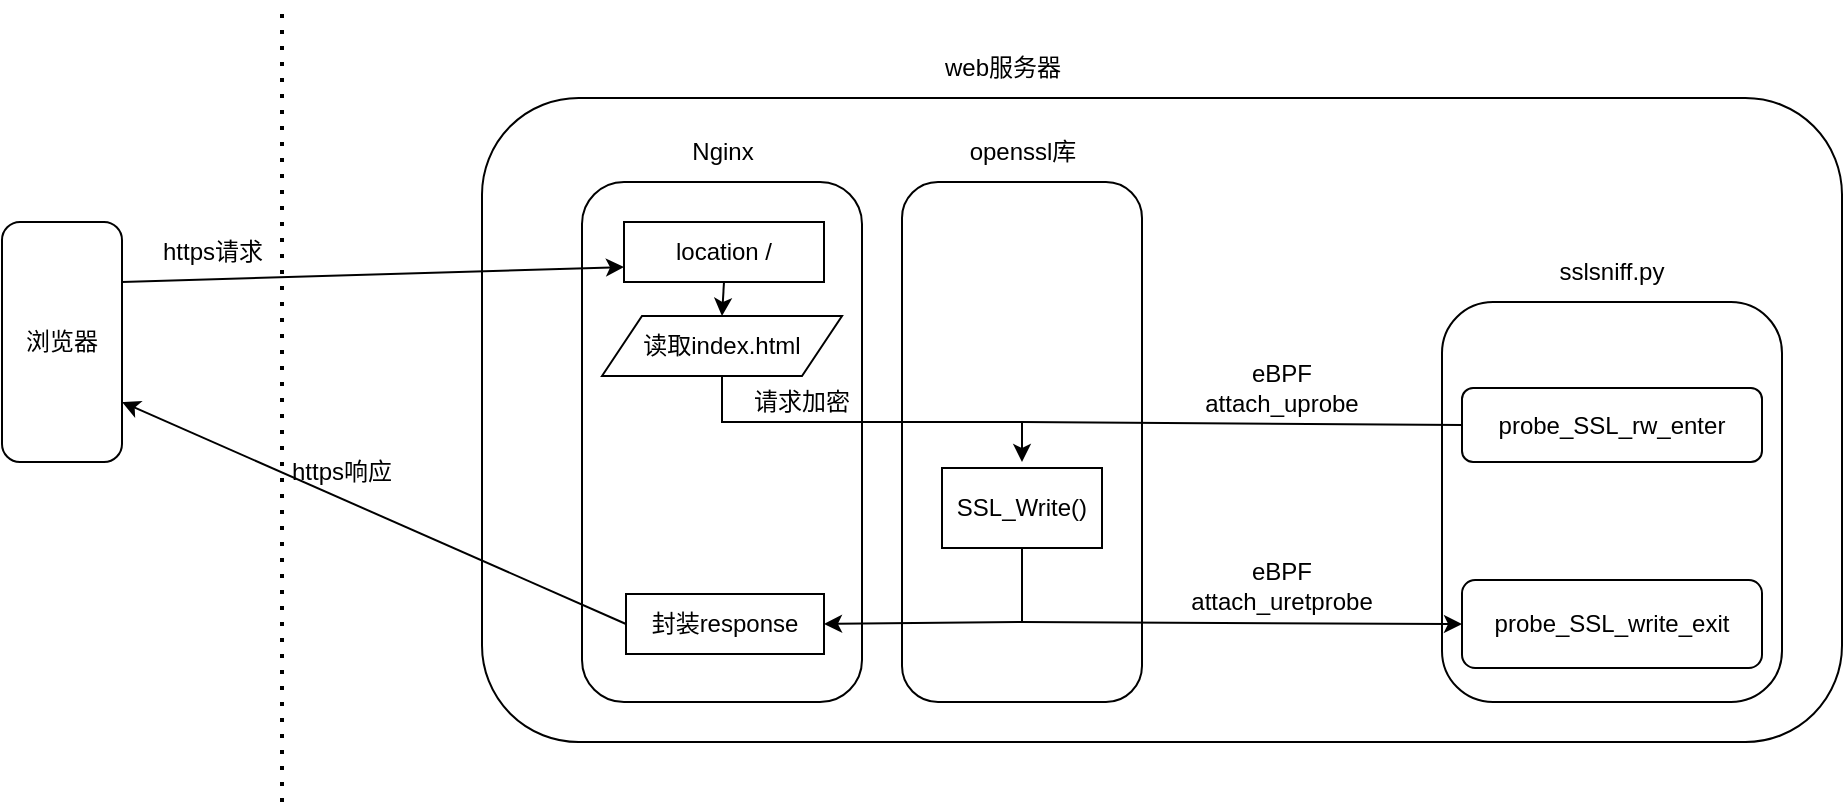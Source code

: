 <mxfile version="24.6.4" type="github">
  <diagram name="第 1 页" id="tCRuAkxE11DJBtC4yC23">
    <mxGraphModel dx="880" dy="460" grid="1" gridSize="10" guides="1" tooltips="1" connect="1" arrows="1" fold="1" page="1" pageScale="1" pageWidth="827" pageHeight="1169" math="0" shadow="0">
      <root>
        <mxCell id="0" />
        <mxCell id="1" parent="0" />
        <mxCell id="8VwFUUbj821_0IY4-gYr-1" value="浏览器" style="rounded=1;whiteSpace=wrap;html=1;" vertex="1" parent="1">
          <mxGeometry x="40" y="120" width="60" height="120" as="geometry" />
        </mxCell>
        <mxCell id="8VwFUUbj821_0IY4-gYr-3" value="" style="endArrow=none;dashed=1;html=1;dashPattern=1 3;strokeWidth=2;rounded=0;" edge="1" parent="1">
          <mxGeometry width="50" height="50" relative="1" as="geometry">
            <mxPoint x="180" y="410" as="sourcePoint" />
            <mxPoint x="180" y="10" as="targetPoint" />
          </mxGeometry>
        </mxCell>
        <mxCell id="8VwFUUbj821_0IY4-gYr-5" value="web服务器" style="text;html=1;align=center;verticalAlign=middle;resizable=0;points=[];autosize=1;strokeColor=none;fillColor=none;" vertex="1" parent="1">
          <mxGeometry x="500" y="28" width="80" height="30" as="geometry" />
        </mxCell>
        <mxCell id="8VwFUUbj821_0IY4-gYr-12" value="" style="rounded=1;whiteSpace=wrap;html=1;" vertex="1" parent="1">
          <mxGeometry x="280" y="58" width="680" height="322" as="geometry" />
        </mxCell>
        <mxCell id="8VwFUUbj821_0IY4-gYr-7" value="https请求" style="text;html=1;align=center;verticalAlign=middle;resizable=0;points=[];autosize=1;strokeColor=none;fillColor=none;" vertex="1" parent="1">
          <mxGeometry x="110" y="120" width="70" height="30" as="geometry" />
        </mxCell>
        <mxCell id="8VwFUUbj821_0IY4-gYr-8" value="" style="rounded=1;whiteSpace=wrap;html=1;" vertex="1" parent="1">
          <mxGeometry x="330" y="100" width="140" height="260" as="geometry" />
        </mxCell>
        <mxCell id="8VwFUUbj821_0IY4-gYr-14" value="读取index.html" style="shape=parallelogram;perimeter=parallelogramPerimeter;whiteSpace=wrap;html=1;fixedSize=1;" vertex="1" parent="1">
          <mxGeometry x="340" y="167" width="120" height="30" as="geometry" />
        </mxCell>
        <mxCell id="8VwFUUbj821_0IY4-gYr-16" value="" style="rounded=1;whiteSpace=wrap;html=1;" vertex="1" parent="1">
          <mxGeometry x="490" y="100" width="120" height="260" as="geometry" />
        </mxCell>
        <mxCell id="8VwFUUbj821_0IY4-gYr-17" value="openssl库" style="text;html=1;align=center;verticalAlign=middle;resizable=0;points=[];autosize=1;strokeColor=none;fillColor=none;" vertex="1" parent="1">
          <mxGeometry x="510" y="70" width="80" height="30" as="geometry" />
        </mxCell>
        <mxCell id="8VwFUUbj821_0IY4-gYr-18" value="SSL_Write()" style="rounded=0;whiteSpace=wrap;html=1;" vertex="1" parent="1">
          <mxGeometry x="510" y="243" width="80" height="40" as="geometry" />
        </mxCell>
        <mxCell id="8VwFUUbj821_0IY4-gYr-20" value="请求加密" style="text;html=1;align=center;verticalAlign=middle;whiteSpace=wrap;rounded=0;" vertex="1" parent="1">
          <mxGeometry x="410" y="195" width="60" height="30" as="geometry" />
        </mxCell>
        <mxCell id="8VwFUUbj821_0IY4-gYr-23" value="" style="endArrow=classic;html=1;rounded=0;exitX=0.5;exitY=1;exitDx=0;exitDy=0;" edge="1" parent="1" source="8VwFUUbj821_0IY4-gYr-14">
          <mxGeometry width="50" height="50" relative="1" as="geometry">
            <mxPoint x="390" y="270" as="sourcePoint" />
            <mxPoint x="550" y="240" as="targetPoint" />
            <Array as="points">
              <mxPoint x="400" y="220" />
              <mxPoint x="550" y="220" />
            </Array>
          </mxGeometry>
        </mxCell>
        <mxCell id="8VwFUUbj821_0IY4-gYr-24" value="Nginx" style="text;html=1;align=center;verticalAlign=middle;resizable=0;points=[];autosize=1;strokeColor=none;fillColor=none;" vertex="1" parent="1">
          <mxGeometry x="375" y="70" width="50" height="30" as="geometry" />
        </mxCell>
        <mxCell id="8VwFUUbj821_0IY4-gYr-28" value="location /" style="rounded=0;whiteSpace=wrap;html=1;" vertex="1" parent="1">
          <mxGeometry x="351" y="120" width="100" height="30" as="geometry" />
        </mxCell>
        <mxCell id="8VwFUUbj821_0IY4-gYr-30" value="" style="endArrow=classic;html=1;rounded=0;exitX=1;exitY=0.25;exitDx=0;exitDy=0;entryX=0;entryY=0.75;entryDx=0;entryDy=0;" edge="1" parent="1" source="8VwFUUbj821_0IY4-gYr-1" target="8VwFUUbj821_0IY4-gYr-28">
          <mxGeometry width="50" height="50" relative="1" as="geometry">
            <mxPoint x="390" y="270" as="sourcePoint" />
            <mxPoint x="440" y="220" as="targetPoint" />
          </mxGeometry>
        </mxCell>
        <mxCell id="8VwFUUbj821_0IY4-gYr-31" value="" style="endArrow=classic;html=1;rounded=0;exitX=0.5;exitY=1;exitDx=0;exitDy=0;entryX=0.5;entryY=0;entryDx=0;entryDy=0;" edge="1" parent="1" source="8VwFUUbj821_0IY4-gYr-28" target="8VwFUUbj821_0IY4-gYr-14">
          <mxGeometry width="50" height="50" relative="1" as="geometry">
            <mxPoint x="390" y="270" as="sourcePoint" />
            <mxPoint x="440" y="220" as="targetPoint" />
          </mxGeometry>
        </mxCell>
        <mxCell id="8VwFUUbj821_0IY4-gYr-32" value="封装response" style="rounded=0;whiteSpace=wrap;html=1;" vertex="1" parent="1">
          <mxGeometry x="352" y="306" width="99" height="30" as="geometry" />
        </mxCell>
        <mxCell id="8VwFUUbj821_0IY4-gYr-33" value="" style="endArrow=classic;html=1;rounded=0;entryX=1;entryY=0.5;entryDx=0;entryDy=0;exitX=0.5;exitY=1;exitDx=0;exitDy=0;" edge="1" parent="1" source="8VwFUUbj821_0IY4-gYr-18" target="8VwFUUbj821_0IY4-gYr-32">
          <mxGeometry width="50" height="50" relative="1" as="geometry">
            <mxPoint x="390" y="270" as="sourcePoint" />
            <mxPoint x="440" y="220" as="targetPoint" />
            <Array as="points">
              <mxPoint x="550" y="320" />
            </Array>
          </mxGeometry>
        </mxCell>
        <mxCell id="8VwFUUbj821_0IY4-gYr-37" value="" style="endArrow=classic;html=1;rounded=0;exitX=0;exitY=0.5;exitDx=0;exitDy=0;entryX=1;entryY=0.75;entryDx=0;entryDy=0;" edge="1" parent="1" source="8VwFUUbj821_0IY4-gYr-32" target="8VwFUUbj821_0IY4-gYr-1">
          <mxGeometry width="50" height="50" relative="1" as="geometry">
            <mxPoint x="390" y="270" as="sourcePoint" />
            <mxPoint x="440" y="220" as="targetPoint" />
          </mxGeometry>
        </mxCell>
        <mxCell id="8VwFUUbj821_0IY4-gYr-38" value="https响应" style="text;html=1;align=center;verticalAlign=middle;whiteSpace=wrap;rounded=0;" vertex="1" parent="1">
          <mxGeometry x="180" y="230" width="60" height="30" as="geometry" />
        </mxCell>
        <mxCell id="8VwFUUbj821_0IY4-gYr-39" value="" style="rounded=1;whiteSpace=wrap;html=1;" vertex="1" parent="1">
          <mxGeometry x="760" y="160" width="170" height="200" as="geometry" />
        </mxCell>
        <mxCell id="8VwFUUbj821_0IY4-gYr-40" value="sslsniff.py" style="text;html=1;align=center;verticalAlign=middle;whiteSpace=wrap;rounded=0;" vertex="1" parent="1">
          <mxGeometry x="815" y="130" width="60" height="30" as="geometry" />
        </mxCell>
        <mxCell id="8VwFUUbj821_0IY4-gYr-42" value="probe_SSL_rw_enter" style="rounded=1;whiteSpace=wrap;html=1;" vertex="1" parent="1">
          <mxGeometry x="770" y="203" width="150" height="37" as="geometry" />
        </mxCell>
        <mxCell id="8VwFUUbj821_0IY4-gYr-44" value="" style="endArrow=none;html=1;rounded=0;exitX=0;exitY=0.5;exitDx=0;exitDy=0;" edge="1" parent="1" source="8VwFUUbj821_0IY4-gYr-42">
          <mxGeometry width="50" height="50" relative="1" as="geometry">
            <mxPoint x="390" y="270" as="sourcePoint" />
            <mxPoint x="550" y="220" as="targetPoint" />
          </mxGeometry>
        </mxCell>
        <mxCell id="8VwFUUbj821_0IY4-gYr-46" value="eBPF&lt;div&gt;attach_uprobe&lt;br&gt;&lt;/div&gt;" style="text;html=1;align=center;verticalAlign=middle;whiteSpace=wrap;rounded=0;" vertex="1" parent="1">
          <mxGeometry x="640" y="188" width="80" height="30" as="geometry" />
        </mxCell>
        <mxCell id="8VwFUUbj821_0IY4-gYr-47" value="probe_SSL_write_exit" style="rounded=1;whiteSpace=wrap;html=1;" vertex="1" parent="1">
          <mxGeometry x="770" y="299" width="150" height="44" as="geometry" />
        </mxCell>
        <mxCell id="8VwFUUbj821_0IY4-gYr-49" value="" style="endArrow=classic;html=1;rounded=0;entryX=0;entryY=0.5;entryDx=0;entryDy=0;" edge="1" parent="1" target="8VwFUUbj821_0IY4-gYr-47">
          <mxGeometry width="50" height="50" relative="1" as="geometry">
            <mxPoint x="550" y="320" as="sourcePoint" />
            <mxPoint x="450" y="220" as="targetPoint" />
          </mxGeometry>
        </mxCell>
        <mxCell id="8VwFUUbj821_0IY4-gYr-50" value="eBPF&lt;div&gt;attach_uretprobe&lt;br&gt;&lt;/div&gt;" style="text;html=1;align=center;verticalAlign=middle;whiteSpace=wrap;rounded=0;" vertex="1" parent="1">
          <mxGeometry x="640" y="287" width="80" height="30" as="geometry" />
        </mxCell>
      </root>
    </mxGraphModel>
  </diagram>
</mxfile>
